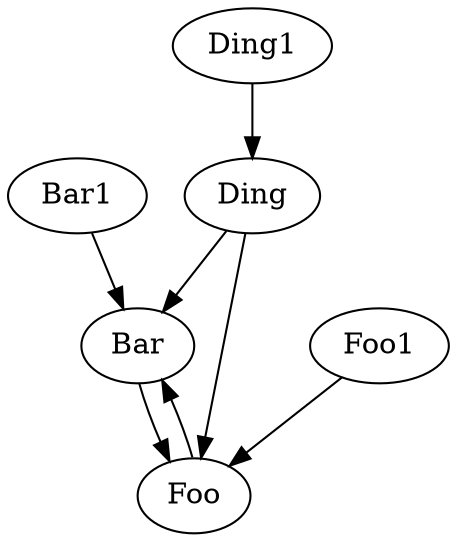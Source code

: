 digraph "input/table.rst" {
	node [label="\N"];
	bar	 [label=Bar];
	bar -> foo;
	bar1	 [label=Bar1];
	bar1 -> bar;
	ding	 [label=Ding];
	ding -> bar;
	ding -> foo;
	ding1	 [label=Ding1];
	ding1 -> ding;
	foo	 [label=Foo];
	foo -> bar;
	foo1	 [label=Foo1];
	foo1 -> foo;
}
